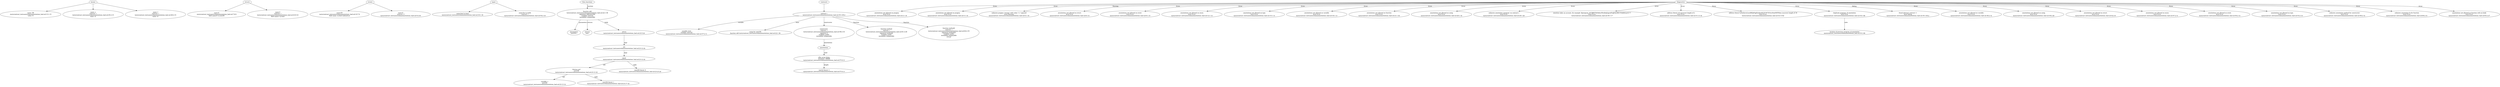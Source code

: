 strict digraph "tests/contract_testcases/solana/annotations_bad.sol" {
	EB [label="name: EB\ntests/contract_testcases/solana/annotations_bad.sol:13:1-15\nvalue: f1"]
	e [label="name: e\ncontract: c\ntests/contract_testcases/solana/annotations_bad.sol:45:2-15\nvalue: e1"]
	f [label="name: f\ncontract: c\ntests/contract_testcases/solana/annotations_bad.sol:48:2-15\nvalue: e1"]
	X [label="name:X\ntests/contract_testcases/solana/annotations_bad.sol:7:8-9\nfield name:f1 ty:int256"]
	Y [label="name:Y\ncontract: c\ntests/contract_testcases/solana/annotations_bad.sol:43:9-10\nfield name:v ty:bool"]
	EV [label="name:EV\ntests/contract_testcases/solana/annotations_bad.sol:10:7-9\nfield name: ty:bool indexed:no"]
	E [label="name:E\ncontract: 0\ntests/contract_testcases/solana/annotations_bad.sol:51:8-9"]
	foo2 [label="name:foo2 ty:bool\ntests/contract_testcases/solana/annotations_bad.sol:16:1-18"]
	foo [label="name:foo ty:int64\ncontract: c\ntests/contract_testcases/solana/annotations_bad.sol:54:2-19"]
	odd [label="function odd\ntests/contract_testcases/solana/annotations_bad.sol:22:1-36\nsignature odd(uint256)\nvisibility internal\nmutability nonpayable"]
	parameters [label="parameters\nuint256 v"]
	returns [label="returns\nbool "]
	return [label="return\ntests/contract_testcases/solana/annotations_bad.sol:23:5-24"]
	not [label="not\ntests/contract_testcases/solana/annotations_bad.sol:23:12-24"]
	equal [label="equal\ntests/contract_testcases/solana/annotations_bad.sol:23:12-24"]
	bitwise_and [label="bitwise and\nuint256\ntests/contract_testcases/solana/annotations_bad.sol:23:13-18"]
	variable [label="variable: v\nuint256\ntests/contract_testcases/solana/annotations_bad.sol:23:13-14"]
	number_literal [label="uint256 literal: 1\ntests/contract_testcases/solana/annotations_bad.sol:23:17-18"]
	number_literal_23 [label="uint256 literal: 0\ntests/contract_testcases/solana/annotations_bad.sol:23:23-24"]
	contract [label="contract c\ntests/contract_testcases/solana/annotations_bad.sol:35:1-65:2"]
	var [label="variable state\nvisibility internal\ntests/contract_testcases/solana/annotations_bad.sol:37:2-11"]
	using [label="using for uint256\nfunction odd tests/contract_testcases/solana/annotations_bad.sol:22:1-36"]
	node_28 [label="constructor \ncontract: c\ntests/contract_testcases/solana/annotations_bad.sol:58:2-16\nsignature ()\nvisibility public\nmutability nonpayable"]
	annotations [label="annotations"]
	alloc_array [label="alloc array bytes\ninitializer: 666f6f\ntests/contract_testcases/solana/annotations_bad.sol:57:8-13"]
	number_literal_31 [label="uint32 literal: 3\ntests/contract_testcases/solana/annotations_bad.sol:57:8-13"]
	method [label="function method\ncontract: c\ntests/contract_testcases/solana/annotations_bad.sol:61:2-26\nsignature method()\nvisibility public\nmutability nonpayable"]
	method2 [label="function method2\ncontract: c\ntests/contract_testcases/solana/annotations_bad.sol:64:2-35\nsignature method2()\nvisibility public\nmutability nonpayable\nvirtual"]
	diagnostic [label="annotations not allowed on pragma\nlevel Error\ntests/contract_testcases/solana/annotations_bad.sol:2:1-19"]
	diagnostic_36 [label="annotations not allowed on pragma\nlevel Error\ntests/contract_testcases/solana/annotations_bad.sol:3:1-10"]
	diagnostic_37 [label="unknown pragma 'version' with value '1.1' ignored\nlevel Warning\ntests/contract_testcases/solana/annotations_bad.sol:4:1-19"]
	diagnostic_38 [label="annotations not allowed on struct\nlevel Error\ntests/contract_testcases/solana/annotations_bad.sol:6:1-8"]
	diagnostic_39 [label="annotations not allowed on event\nlevel Error\ntests/contract_testcases/solana/annotations_bad.sol:9:1-15"]
	diagnostic_40 [label="annotations not allowed on enum\nlevel Error\ntests/contract_testcases/solana/annotations_bad.sol:12:1-14"]
	diagnostic_41 [label="annotations not allowed on type\nlevel Error\ntests/contract_testcases/solana/annotations_bad.sol:15:1-13"]
	diagnostic_42 [label="annotations not allowed on variable\nlevel Error\ntests/contract_testcases/solana/annotations_bad.sol:18:1-13"]
	diagnostic_43 [label="annotations not allowed on function\nlevel Error\ntests/contract_testcases/solana/annotations_bad.sol:21:1-30"]
	diagnostic_44 [label="annotations not allowed on using\nlevel Error\ntests/contract_testcases/solana/annotations_bad.sol:26:1-16"]
	diagnostic_45 [label="unknown annotation 'program' on contract c\nlevel Error\ntests/contract_testcases/solana/annotations_bad.sol:29:1-28"]
	diagnostic_46 [label="annotion takes an account, for example '@program_id(\"BBH7Xi5ddus5EoQhzJLgyodVxJJGkvBRCY5AhBA1jwUr\")'\nlevel Error\ntests/contract_testcases/solana/annotations_bad.sol:30:1-17"]
	diagnostic_47 [label="address literal 123 incorrect length of 2\nlevel Error\ntests/contract_testcases/solana/annotations_bad.sol:31:13-18"]
	diagnostic_48 [label="address literal 5zMuDyvxCyss68EjbFgJZ22dxzHUZUW7ZV2v2Na4N9YWees incorrect length of 34\nlevel Error\ntests/contract_testcases/solana/annotations_bad.sol:32:13-62"]
	diagnostic_49 [label="duplicate program_id annotation\nlevel Error\ntests/contract_testcases/solana/annotations_bad.sol:34:1-60"]
	note [label="location of previous program_id annotation\ntests/contract_testcases/solana/annotations_bad.sol:33:1-60"]
	diagnostic_51 [label="found abstract contract 'c'\nlevel Debug\ntests/contract_testcases/solana/annotations_bad.sol:35:1-65:2"]
	diagnostic_52 [label="annotations not allowed on variable\nlevel Error\ntests/contract_testcases/solana/annotations_bad.sol:36:2-14"]
	diagnostic_53 [label="annotations not allowed on using\nlevel Error\ntests/contract_testcases/solana/annotations_bad.sol:39:2-29"]
	diagnostic_54 [label="annotations not allowed on struct\nlevel Error\ntests/contract_testcases/solana/annotations_bad.sol:42:2-9"]
	diagnostic_55 [label="annotations not allowed on enum\nlevel Error\ntests/contract_testcases/solana/annotations_bad.sol:47:2-13"]
	diagnostic_56 [label="annotations not allowed on event\nlevel Error\ntests/contract_testcases/solana/annotations_bad.sol:50:2-14"]
	diagnostic_57 [label="annotations not allowed on type\nlevel Error\ntests/contract_testcases/solana/annotations_bad.sol:53:2-10"]
	diagnostic_58 [label="unknown annotation method for constructor\nlevel Error\ntests/contract_testcases/solana/annotations_bad.sol:56:2-14"]
	diagnostic_59 [label="unknown annotation fn for function\nlevel Error\ntests/contract_testcases/solana/annotations_bad.sol:60:2-31"]
	diagnostic_60 [label="annotations not allowed on function with no body\nlevel Error\ntests/contract_testcases/solana/annotations_bad.sol:63:2-27"]
	enums -> EB
	enums -> e
	enums -> f
	structs -> X
	structs -> Y
	events -> EV
	events -> E
	types -> foo2
	types -> foo
	free_functions -> odd [label="function"]
	odd -> parameters [label="parameters"]
	odd -> returns [label="returns"]
	odd -> return [label="body"]
	return -> not [label="expr"]
	not -> equal [label="expr"]
	equal -> bitwise_and [label="left"]
	bitwise_and -> variable [label="left"]
	bitwise_and -> number_literal [label="right"]
	equal -> number_literal_23 [label="right"]
	contracts -> contract
	contract -> var [label="variable"]
	contract -> using [label="base"]
	contract -> node_28 [label="constructor"]
	node_28 -> annotations [label="annotations"]
	annotations -> alloc_array [label="seed"]
	alloc_array -> number_literal_31 [label="length"]
	contract -> method [label="function"]
	contract -> method2 [label="function"]
	diagnostics -> diagnostic [label="Error"]
	diagnostics -> diagnostic_36 [label="Error"]
	diagnostics -> diagnostic_37 [label="Warning"]
	diagnostics -> diagnostic_38 [label="Error"]
	diagnostics -> diagnostic_39 [label="Error"]
	diagnostics -> diagnostic_40 [label="Error"]
	diagnostics -> diagnostic_41 [label="Error"]
	diagnostics -> diagnostic_42 [label="Error"]
	diagnostics -> diagnostic_43 [label="Error"]
	diagnostics -> diagnostic_44 [label="Error"]
	diagnostics -> diagnostic_45 [label="Error"]
	diagnostics -> diagnostic_46 [label="Error"]
	diagnostics -> diagnostic_47 [label="Error"]
	diagnostics -> diagnostic_48 [label="Error"]
	diagnostics -> diagnostic_49 [label="Error"]
	diagnostic_49 -> note [label="note"]
	diagnostics -> diagnostic_51 [label="Debug"]
	diagnostics -> diagnostic_52 [label="Error"]
	diagnostics -> diagnostic_53 [label="Error"]
	diagnostics -> diagnostic_54 [label="Error"]
	diagnostics -> diagnostic_55 [label="Error"]
	diagnostics -> diagnostic_56 [label="Error"]
	diagnostics -> diagnostic_57 [label="Error"]
	diagnostics -> diagnostic_58 [label="Error"]
	diagnostics -> diagnostic_59 [label="Error"]
	diagnostics -> diagnostic_60 [label="Error"]
}
